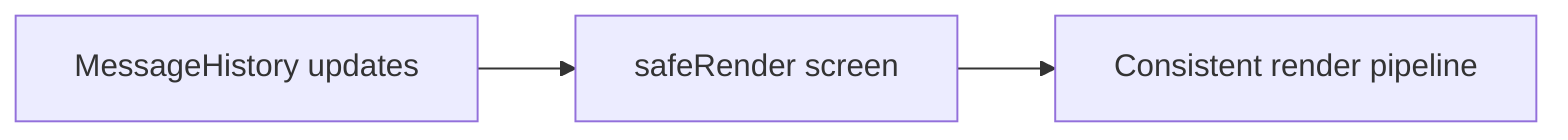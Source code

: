 %% Simple rendering path alignment
flowchart LR
  A[MessageHistory updates] --> B[safeRender screen]
  B --> C[Consistent render pipeline]